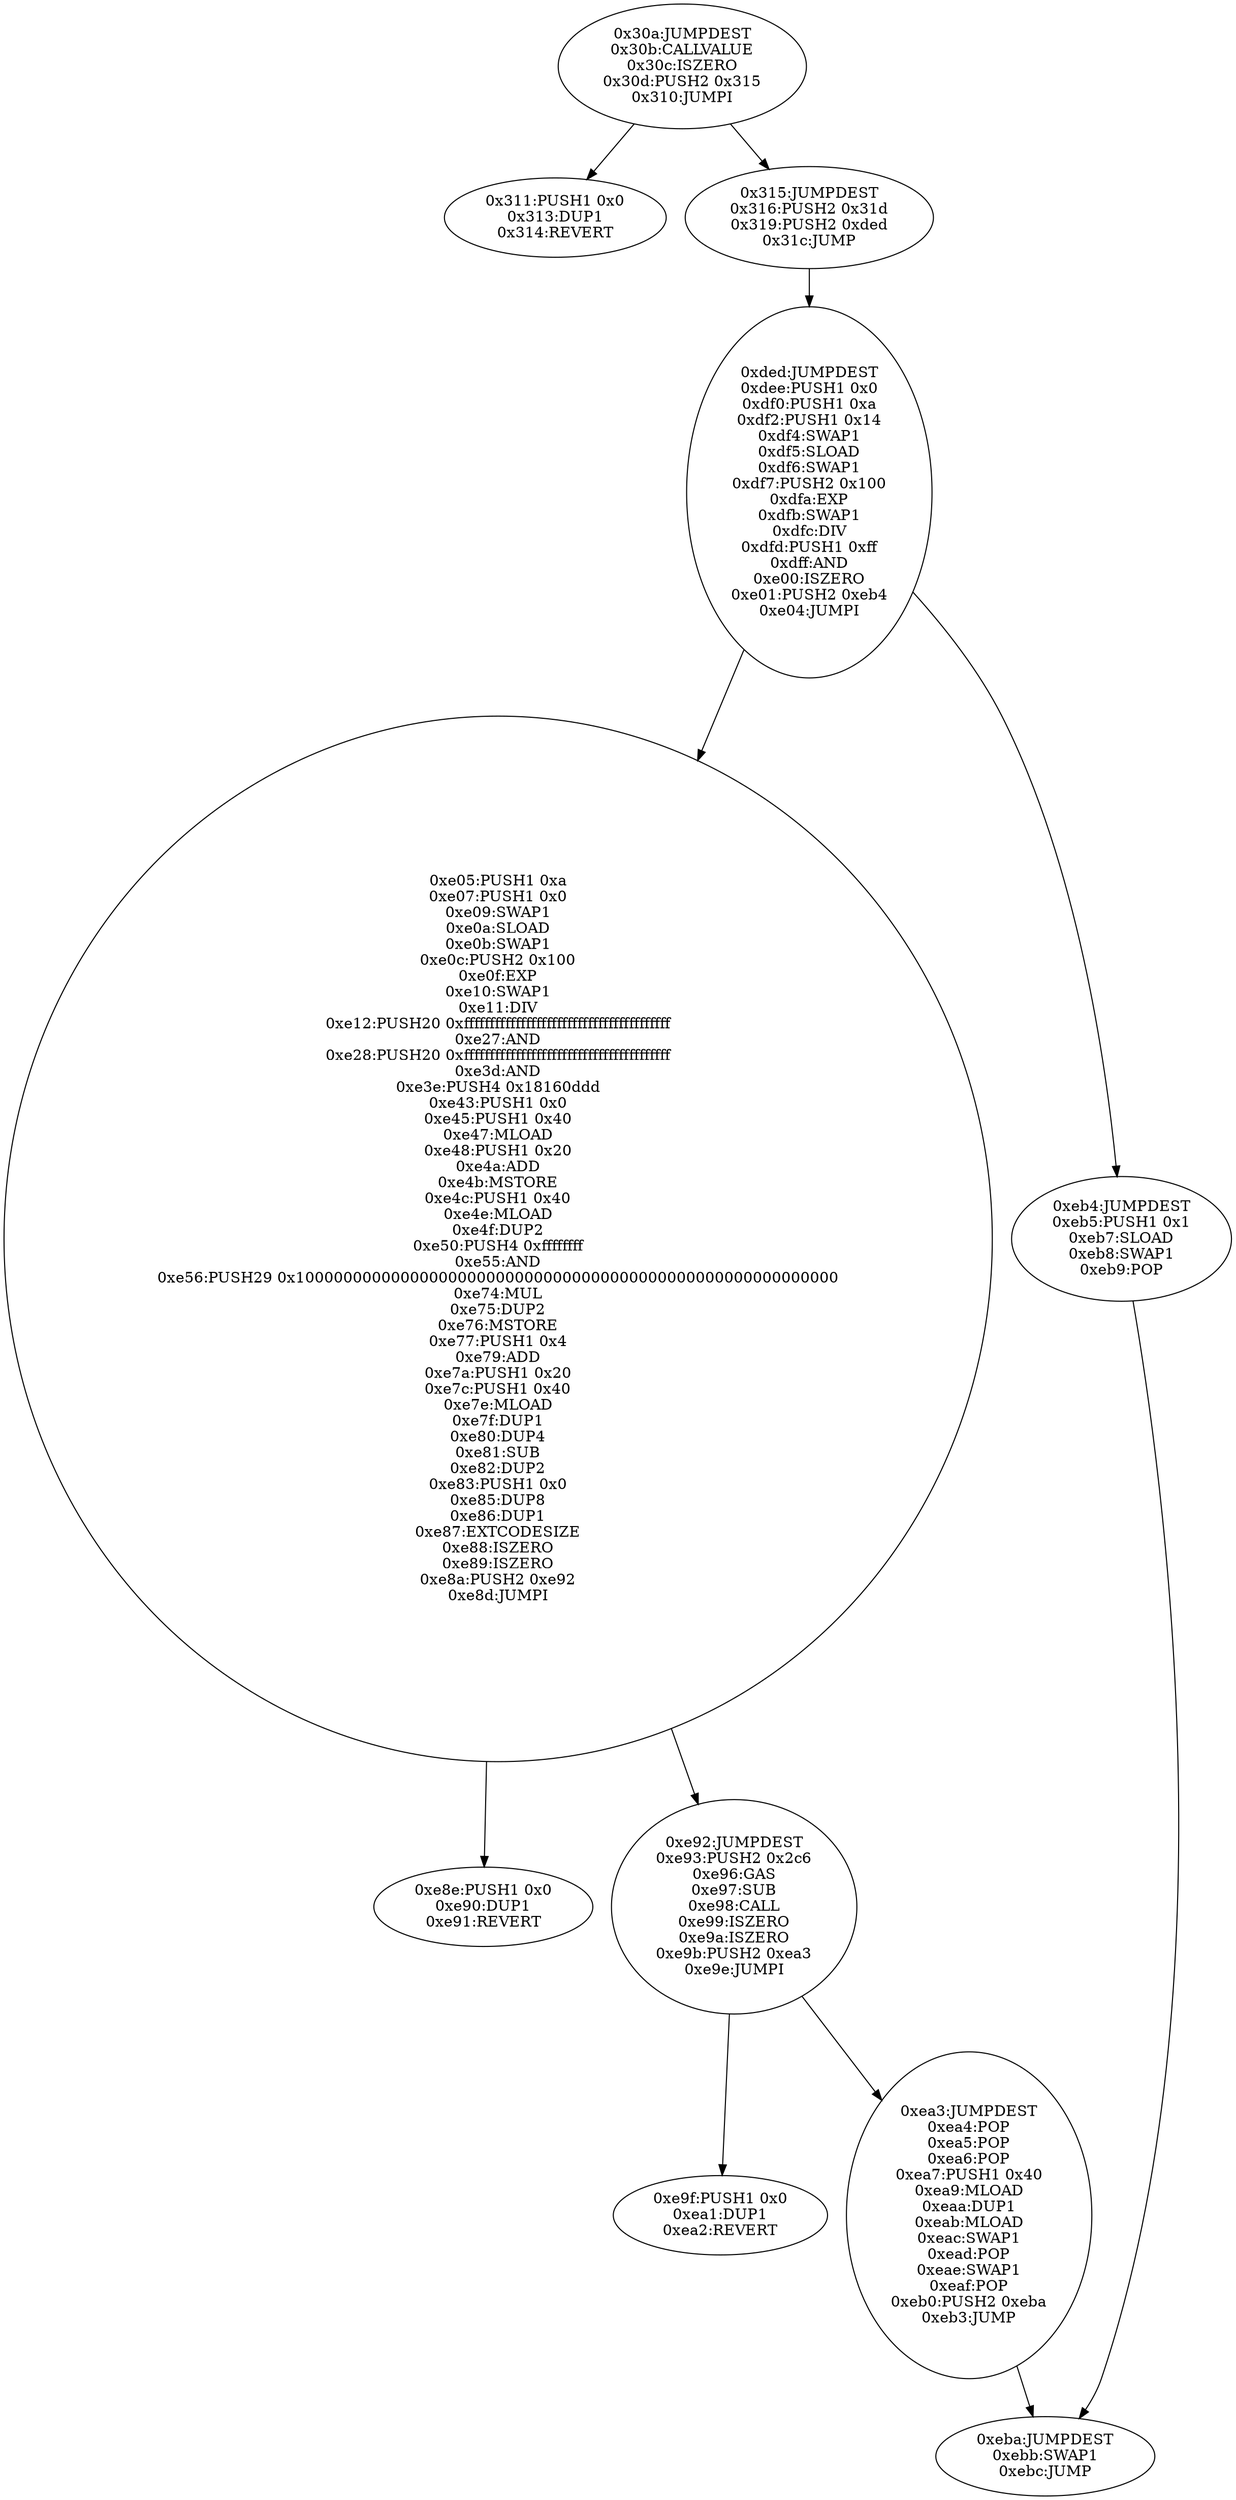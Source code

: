 digraph{
778[label="0x30a:JUMPDEST
0x30b:CALLVALUE
0x30c:ISZERO
0x30d:PUSH2 0x315
0x310:JUMPI"]
778 -> 785
778 -> 789
785[label="0x311:PUSH1 0x0
0x313:DUP1
0x314:REVERT"]
789[label="0x315:JUMPDEST
0x316:PUSH2 0x31d
0x319:PUSH2 0xded
0x31c:JUMP"]
789 -> 3565
3565[label="0xded:JUMPDEST
0xdee:PUSH1 0x0
0xdf0:PUSH1 0xa
0xdf2:PUSH1 0x14
0xdf4:SWAP1
0xdf5:SLOAD
0xdf6:SWAP1
0xdf7:PUSH2 0x100
0xdfa:EXP
0xdfb:SWAP1
0xdfc:DIV
0xdfd:PUSH1 0xff
0xdff:AND
0xe00:ISZERO
0xe01:PUSH2 0xeb4
0xe04:JUMPI"]
3565 -> 3589
3565 -> 3764
3589[label="0xe05:PUSH1 0xa
0xe07:PUSH1 0x0
0xe09:SWAP1
0xe0a:SLOAD
0xe0b:SWAP1
0xe0c:PUSH2 0x100
0xe0f:EXP
0xe10:SWAP1
0xe11:DIV
0xe12:PUSH20 0xffffffffffffffffffffffffffffffffffffffff
0xe27:AND
0xe28:PUSH20 0xffffffffffffffffffffffffffffffffffffffff
0xe3d:AND
0xe3e:PUSH4 0x18160ddd
0xe43:PUSH1 0x0
0xe45:PUSH1 0x40
0xe47:MLOAD
0xe48:PUSH1 0x20
0xe4a:ADD
0xe4b:MSTORE
0xe4c:PUSH1 0x40
0xe4e:MLOAD
0xe4f:DUP2
0xe50:PUSH4 0xffffffff
0xe55:AND
0xe56:PUSH29 0x100000000000000000000000000000000000000000000000000000000
0xe74:MUL
0xe75:DUP2
0xe76:MSTORE
0xe77:PUSH1 0x4
0xe79:ADD
0xe7a:PUSH1 0x20
0xe7c:PUSH1 0x40
0xe7e:MLOAD
0xe7f:DUP1
0xe80:DUP4
0xe81:SUB
0xe82:DUP2
0xe83:PUSH1 0x0
0xe85:DUP8
0xe86:DUP1
0xe87:EXTCODESIZE
0xe88:ISZERO
0xe89:ISZERO
0xe8a:PUSH2 0xe92
0xe8d:JUMPI"]
3589 -> 3726
3589 -> 3730
3726[label="0xe8e:PUSH1 0x0
0xe90:DUP1
0xe91:REVERT"]
3764[label="0xeb4:JUMPDEST
0xeb5:PUSH1 0x1
0xeb7:SLOAD
0xeb8:SWAP1
0xeb9:POP"]
3764 -> 3770
3770[label="0xeba:JUMPDEST
0xebb:SWAP1
0xebc:JUMP"]
3730[label="0xe92:JUMPDEST
0xe93:PUSH2 0x2c6
0xe96:GAS
0xe97:SUB
0xe98:CALL
0xe99:ISZERO
0xe9a:ISZERO
0xe9b:PUSH2 0xea3
0xe9e:JUMPI"]
3730 -> 3743
3730 -> 3747
3743[label="0xe9f:PUSH1 0x0
0xea1:DUP1
0xea2:REVERT"]
3747[label="0xea3:JUMPDEST
0xea4:POP
0xea5:POP
0xea6:POP
0xea7:PUSH1 0x40
0xea9:MLOAD
0xeaa:DUP1
0xeab:MLOAD
0xeac:SWAP1
0xead:POP
0xeae:SWAP1
0xeaf:POP
0xeb0:PUSH2 0xeba
0xeb3:JUMP"]
3747 -> 3770

}